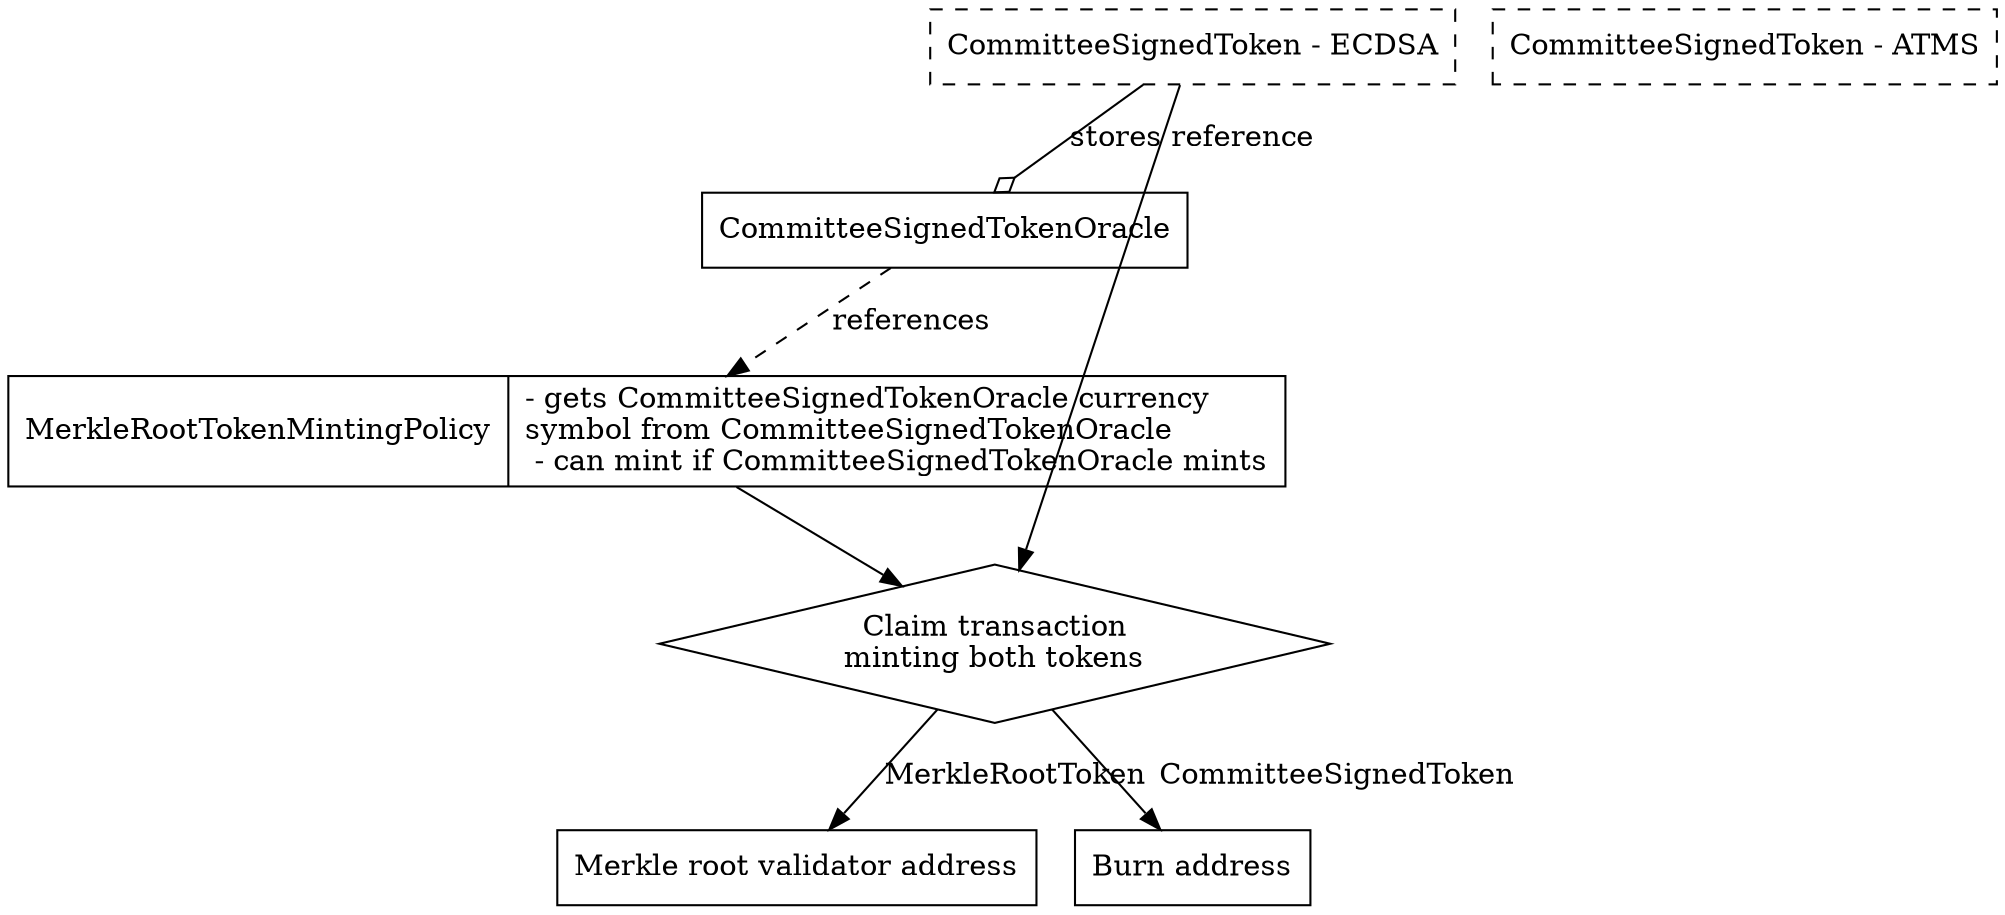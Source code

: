 strict digraph {
  node [shape=record]
  splines=false

  merkleRootAddr [label = "Merkle root validator address"]

  burnAddress [label = "Burn address"]

  oracle [label = "CommitteeSignedTokenOracle"]

  merkleRootPolicy [label =
    "MerkleRootTokenMintingPolicy |
      - gets CommitteeSignedTokenOracle currency\lsymbol from CommitteeSignedTokenOracle\l
      - can mint if CommitteeSignedTokenOracle mints\l
    "]

  committeeSignedTokenECDSA [style = dashed, label =
    "CommitteeSignedToken - ECDSA"
  ]

  committeeSignedTokenATMS [style = dashed, label =
    "CommitteeSignedToken - ATMS"
  ]

  tx [shape = diamond, label = "Claim transaction\nminting both tokens" ]

  oracle -> merkleRootPolicy [style = dashed, label = "references"]
  committeeSignedTokenECDSA -> oracle [arrowhead = ediamond, label = "stores reference"]

  committeeSignedTokenECDSA -> tx
  merkleRootPolicy -> tx

  tx -> merkleRootAddr [label="MerkleRootToken"]
  tx -> burnAddress [label="CommitteeSignedToken"]

}
